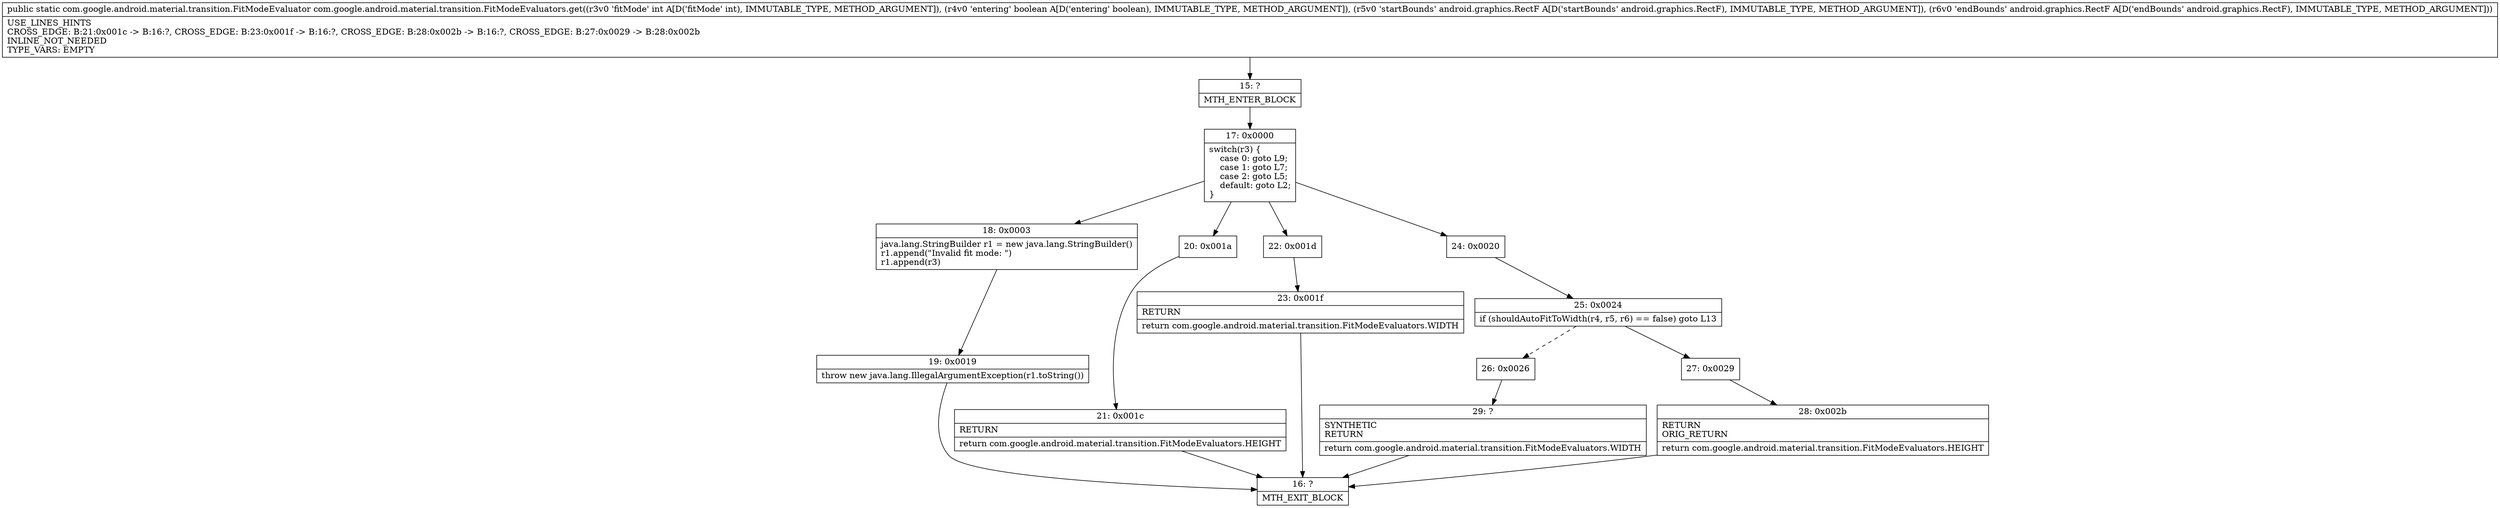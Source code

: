 digraph "CFG forcom.google.android.material.transition.FitModeEvaluators.get(IZLandroid\/graphics\/RectF;Landroid\/graphics\/RectF;)Lcom\/google\/android\/material\/transition\/FitModeEvaluator;" {
Node_15 [shape=record,label="{15\:\ ?|MTH_ENTER_BLOCK\l}"];
Node_17 [shape=record,label="{17\:\ 0x0000|switch(r3) \{\l    case 0: goto L9;\l    case 1: goto L7;\l    case 2: goto L5;\l    default: goto L2;\l\}\l}"];
Node_18 [shape=record,label="{18\:\ 0x0003|java.lang.StringBuilder r1 = new java.lang.StringBuilder()\lr1.append(\"Invalid fit mode: \")\lr1.append(r3)\l}"];
Node_19 [shape=record,label="{19\:\ 0x0019|throw new java.lang.IllegalArgumentException(r1.toString())\l}"];
Node_16 [shape=record,label="{16\:\ ?|MTH_EXIT_BLOCK\l}"];
Node_20 [shape=record,label="{20\:\ 0x001a}"];
Node_21 [shape=record,label="{21\:\ 0x001c|RETURN\l|return com.google.android.material.transition.FitModeEvaluators.HEIGHT\l}"];
Node_22 [shape=record,label="{22\:\ 0x001d}"];
Node_23 [shape=record,label="{23\:\ 0x001f|RETURN\l|return com.google.android.material.transition.FitModeEvaluators.WIDTH\l}"];
Node_24 [shape=record,label="{24\:\ 0x0020}"];
Node_25 [shape=record,label="{25\:\ 0x0024|if (shouldAutoFitToWidth(r4, r5, r6) == false) goto L13\l}"];
Node_26 [shape=record,label="{26\:\ 0x0026}"];
Node_29 [shape=record,label="{29\:\ ?|SYNTHETIC\lRETURN\l|return com.google.android.material.transition.FitModeEvaluators.WIDTH\l}"];
Node_27 [shape=record,label="{27\:\ 0x0029}"];
Node_28 [shape=record,label="{28\:\ 0x002b|RETURN\lORIG_RETURN\l|return com.google.android.material.transition.FitModeEvaluators.HEIGHT\l}"];
MethodNode[shape=record,label="{public static com.google.android.material.transition.FitModeEvaluator com.google.android.material.transition.FitModeEvaluators.get((r3v0 'fitMode' int A[D('fitMode' int), IMMUTABLE_TYPE, METHOD_ARGUMENT]), (r4v0 'entering' boolean A[D('entering' boolean), IMMUTABLE_TYPE, METHOD_ARGUMENT]), (r5v0 'startBounds' android.graphics.RectF A[D('startBounds' android.graphics.RectF), IMMUTABLE_TYPE, METHOD_ARGUMENT]), (r6v0 'endBounds' android.graphics.RectF A[D('endBounds' android.graphics.RectF), IMMUTABLE_TYPE, METHOD_ARGUMENT]))  | USE_LINES_HINTS\lCROSS_EDGE: B:21:0x001c \-\> B:16:?, CROSS_EDGE: B:23:0x001f \-\> B:16:?, CROSS_EDGE: B:28:0x002b \-\> B:16:?, CROSS_EDGE: B:27:0x0029 \-\> B:28:0x002b\lINLINE_NOT_NEEDED\lTYPE_VARS: EMPTY\l}"];
MethodNode -> Node_15;Node_15 -> Node_17;
Node_17 -> Node_18;
Node_17 -> Node_20;
Node_17 -> Node_22;
Node_17 -> Node_24;
Node_18 -> Node_19;
Node_19 -> Node_16;
Node_20 -> Node_21;
Node_21 -> Node_16;
Node_22 -> Node_23;
Node_23 -> Node_16;
Node_24 -> Node_25;
Node_25 -> Node_26[style=dashed];
Node_25 -> Node_27;
Node_26 -> Node_29;
Node_29 -> Node_16;
Node_27 -> Node_28;
Node_28 -> Node_16;
}


